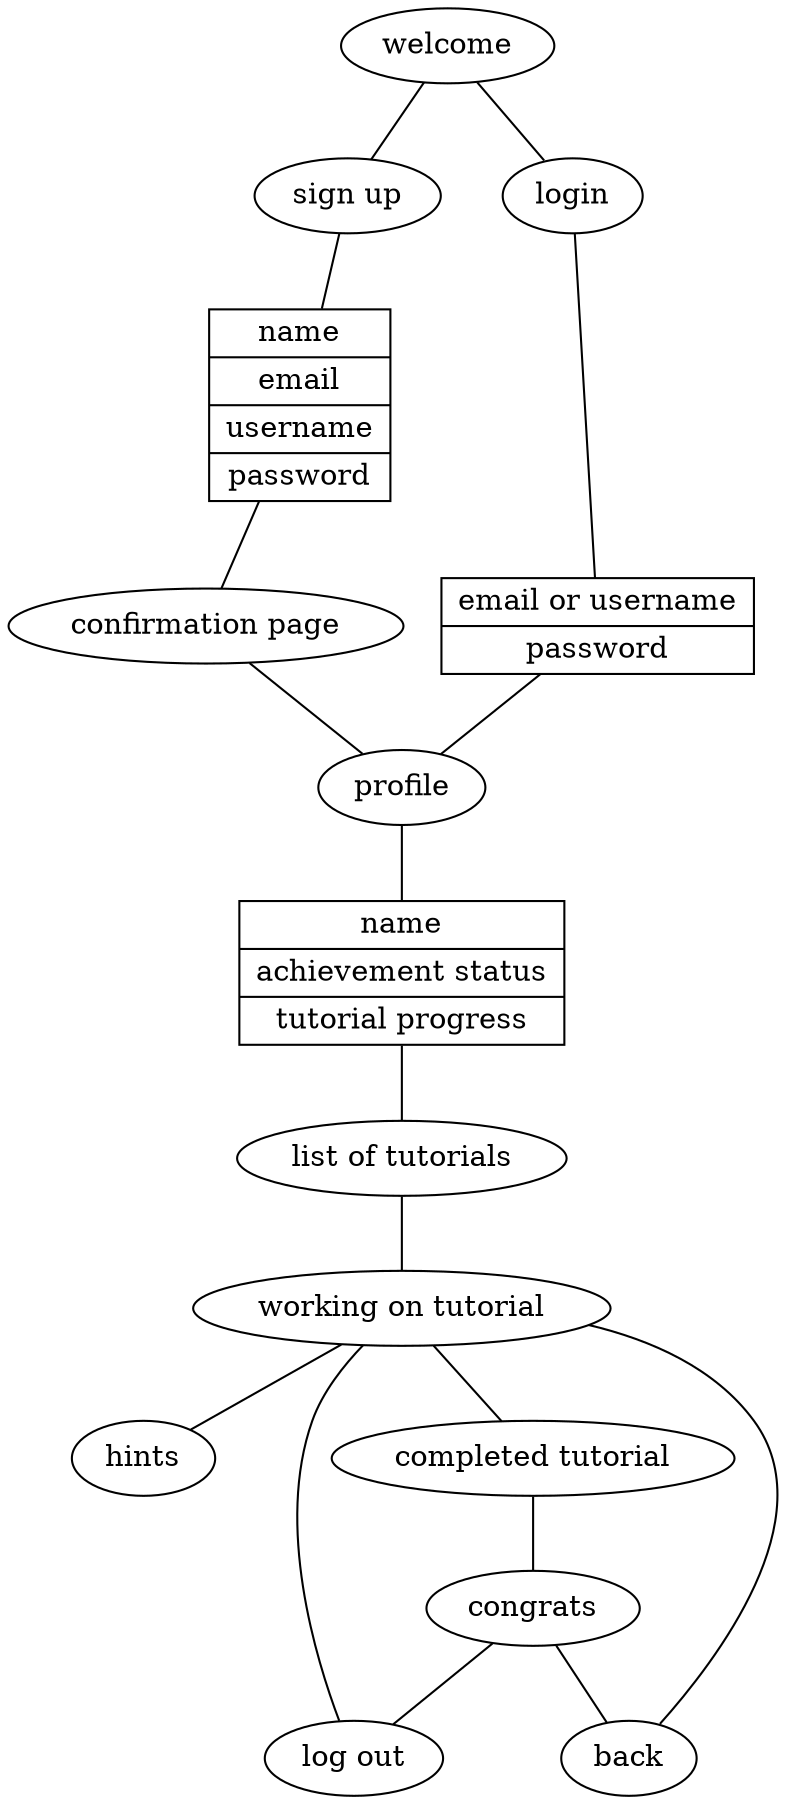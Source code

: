 graph graphname {
  a [label="welcome"]
  b [label="sign up"]
  c [label="login"]
  d [label="{<f0> name|<f1> email|<f2> username|<f3> password}" shape=record]
  e [label="confirmation page"]
  f [label="{<f0> email or username|<f1> password}" shape=record]
  g [label="profile"]
  h [label="list of tutorials"]
  i [label="{<f0> name|<f1> achievement status|<f2> tutorial progress}" shape=record]
  j [label="working on tutorial"]
  k [label="hints"]
  l [label="log out"]
  m [label="completed tutorial"]
  n [label="congrats"]
  o [label="back"]


  a -- b;
  a -- c -- f;
  b -- d -- e;
  e -- g;
  f -- g;
  g -- i;
  i -- h;
  h -- j;
  j -- k;
  j -- l;
  j -- m;
  m -- n;
  n -- l;
  j -- o;
  n -- o;
}
